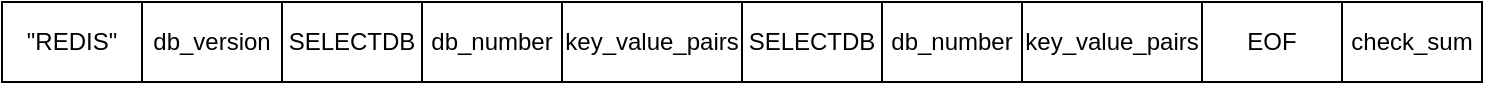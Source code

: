 <mxfile version="26.1.0">
  <diagram name="第 1 页" id="fXM0uCMqJM0664jHBCFd">
    <mxGraphModel dx="1026" dy="684" grid="1" gridSize="10" guides="1" tooltips="1" connect="1" arrows="1" fold="1" page="1" pageScale="1" pageWidth="827" pageHeight="1169" math="0" shadow="0">
      <root>
        <mxCell id="0" />
        <mxCell id="1" parent="0" />
        <mxCell id="aiFn7cLQpYImXhf1txMJ-1" value="&quot;REDIS&quot;" style="rounded=0;whiteSpace=wrap;html=1;" vertex="1" parent="1">
          <mxGeometry x="210" y="230" width="70" height="40" as="geometry" />
        </mxCell>
        <mxCell id="aiFn7cLQpYImXhf1txMJ-2" value="db_version" style="rounded=0;whiteSpace=wrap;html=1;" vertex="1" parent="1">
          <mxGeometry x="280" y="230" width="70" height="40" as="geometry" />
        </mxCell>
        <mxCell id="aiFn7cLQpYImXhf1txMJ-3" value="SELECTDB" style="rounded=0;whiteSpace=wrap;html=1;" vertex="1" parent="1">
          <mxGeometry x="350" y="230" width="70" height="40" as="geometry" />
        </mxCell>
        <mxCell id="aiFn7cLQpYImXhf1txMJ-4" value="db_number" style="rounded=0;whiteSpace=wrap;html=1;" vertex="1" parent="1">
          <mxGeometry x="420" y="230" width="70" height="40" as="geometry" />
        </mxCell>
        <mxCell id="aiFn7cLQpYImXhf1txMJ-5" value="key_value_pairs" style="rounded=0;whiteSpace=wrap;html=1;" vertex="1" parent="1">
          <mxGeometry x="490" y="230" width="90" height="40" as="geometry" />
        </mxCell>
        <mxCell id="aiFn7cLQpYImXhf1txMJ-6" value="SELECTDB" style="rounded=0;whiteSpace=wrap;html=1;" vertex="1" parent="1">
          <mxGeometry x="580" y="230" width="70" height="40" as="geometry" />
        </mxCell>
        <mxCell id="aiFn7cLQpYImXhf1txMJ-7" value="db_number" style="rounded=0;whiteSpace=wrap;html=1;" vertex="1" parent="1">
          <mxGeometry x="650" y="230" width="70" height="40" as="geometry" />
        </mxCell>
        <mxCell id="aiFn7cLQpYImXhf1txMJ-8" value="key_value_pairs" style="rounded=0;whiteSpace=wrap;html=1;" vertex="1" parent="1">
          <mxGeometry x="720" y="230" width="90" height="40" as="geometry" />
        </mxCell>
        <mxCell id="aiFn7cLQpYImXhf1txMJ-9" value="EOF" style="rounded=0;whiteSpace=wrap;html=1;" vertex="1" parent="1">
          <mxGeometry x="810" y="230" width="70" height="40" as="geometry" />
        </mxCell>
        <mxCell id="aiFn7cLQpYImXhf1txMJ-10" value="check_sum" style="rounded=0;whiteSpace=wrap;html=1;" vertex="1" parent="1">
          <mxGeometry x="880" y="230" width="70" height="40" as="geometry" />
        </mxCell>
      </root>
    </mxGraphModel>
  </diagram>
</mxfile>

